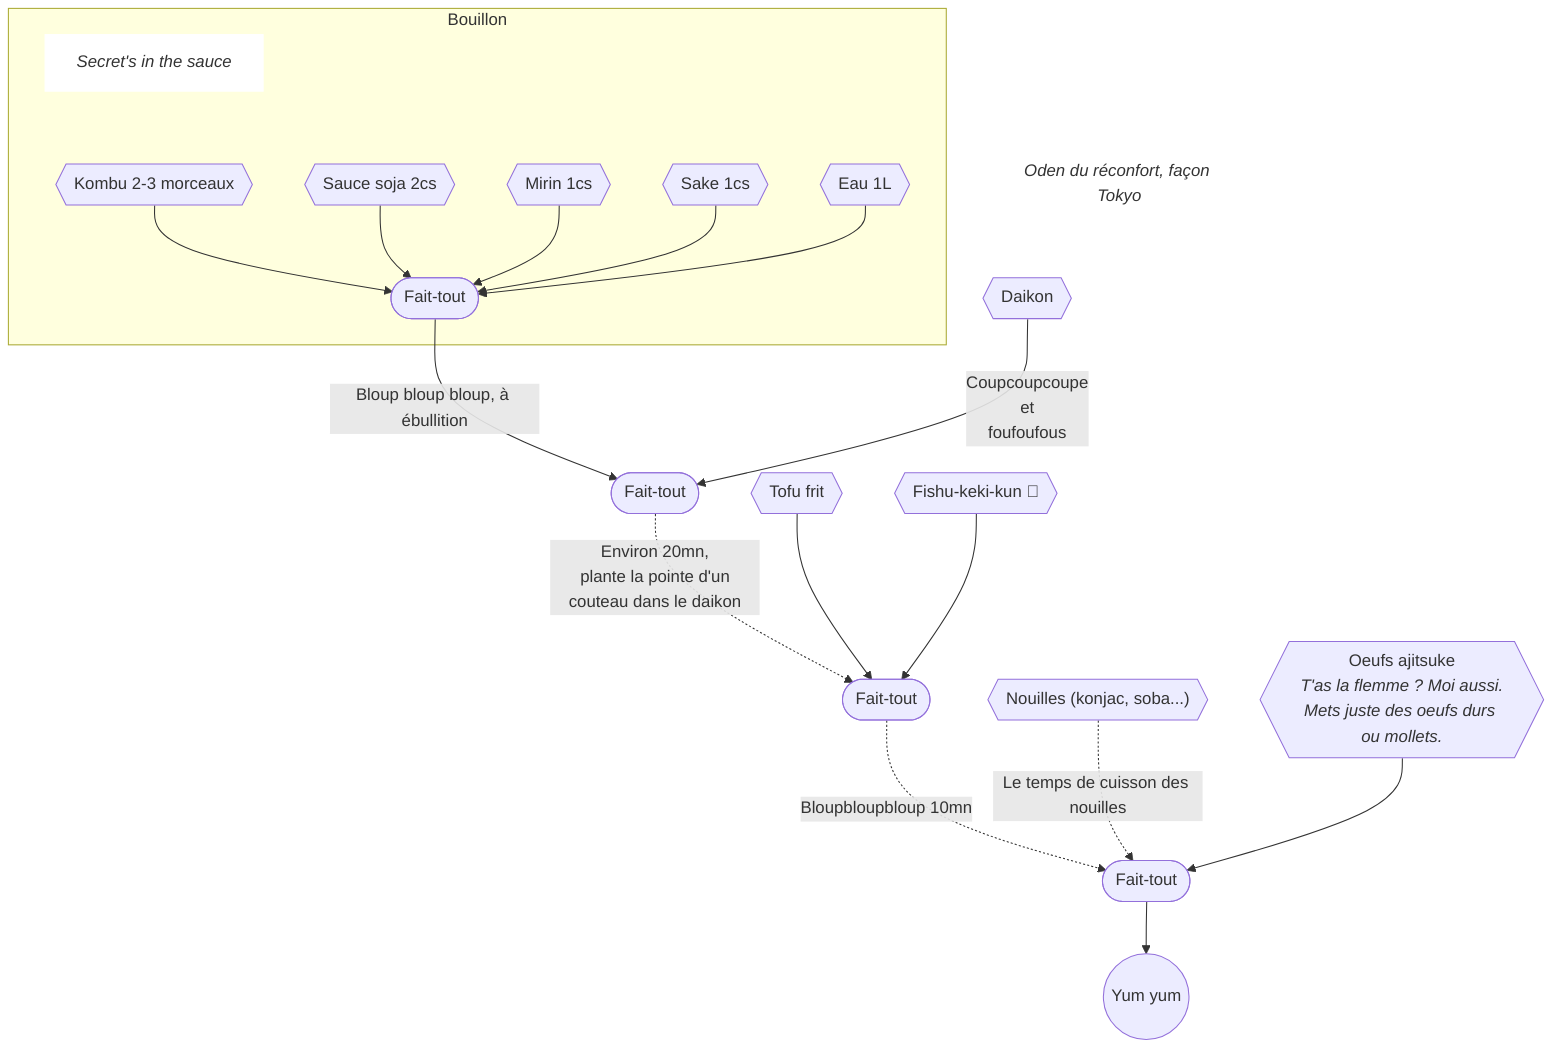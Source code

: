 graph TD
    title["<i>Oden du réconfort, façon Tokyo</i>"]
    style title fill:#FFF,stroke:#FFF
    title ~~~ bouillon

	pot(["Fait-tout"]);	
	pot1(["Fait-tout"]);	
	pot2(["Fait-tout"]);
    pot3(["Fait-tout"]);

	daikon{{"Daikon"}};
	tofu{{"Tofu frit"}};
    noodles{{"Nouilles (konjac, soba...)"}}


	subgraph bouillon["Bouillon"]
        sub_bouillon["<i>Secret's in the sauce</i>"]
        style sub_bouillon fill:#FFF,stroke:#FFF
        sub_bouillon ~~~ kombu
		%% ingrédients
		kombu{{"Kombu 2-3 morceaux"}}
		shoyu{{"Sauce soja 2cs"}}
		mirin{{"Mirin 1cs"}}
		eau{{"Eau 1L"}}
		sake{{"Sake 1cs"}}

		kombu --> pot
		shoyu --> pot
		mirin --> pot
        sake --> pot
		eau --> pot
	end

    
	pot -->|Bloup bloup bloup, à ébullition| pot1;
	
	daikon -->|Coupcoupcoupe\n et \n foufoufous| pot1;

	pot1 -.->|Environ 20mn,\n plante la pointe d'un couteau dans le daikon| pot2;

	tofu --> pot2;

    fishcake{{"Fishu-keki-kun 🥺"}}

    fishcake --> pot2
	%% Sers
	serve(("Yum yum"));
	pot2 -.->|Bloupbloupbloup 10mn| pot3;
    noodles -.->|Le temps de cuisson des nouilles| pot3;
    
    eggs_{{"Oeufs ajitsuke\n<i>T'as la flemme ? Moi aussi.\nMets juste des oeufs durs ou mollets.</i>"}} --> pot3
    
    pot3 --> serve;